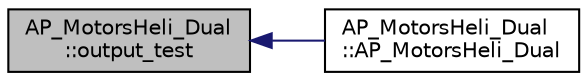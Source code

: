 digraph "AP_MotorsHeli_Dual::output_test"
{
 // INTERACTIVE_SVG=YES
  edge [fontname="Helvetica",fontsize="10",labelfontname="Helvetica",labelfontsize="10"];
  node [fontname="Helvetica",fontsize="10",shape=record];
  rankdir="LR";
  Node1 [label="AP_MotorsHeli_Dual\l::output_test",height=0.2,width=0.4,color="black", fillcolor="grey75", style="filled", fontcolor="black"];
  Node1 -> Node2 [dir="back",color="midnightblue",fontsize="10",style="solid",fontname="Helvetica"];
  Node2 [label="AP_MotorsHeli_Dual\l::AP_MotorsHeli_Dual",height=0.2,width=0.4,color="black", fillcolor="white", style="filled",URL="$classAP__MotorsHeli__Dual.html#a55d0c8d6ba98819e849fbd31be3353db"];
}
